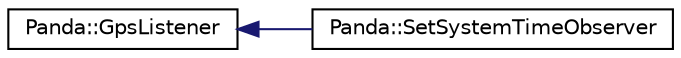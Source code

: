 digraph "Graphical Class Hierarchy"
{
  edge [fontname="Helvetica",fontsize="10",labelfontname="Helvetica",labelfontsize="10"];
  node [fontname="Helvetica",fontsize="10",shape=record];
  rankdir="LR";
  Node1 [label="Panda::GpsListener",height=0.2,width=0.4,color="black", fillcolor="white", style="filled",URL="$class_panda_1_1_gps_listener.html",tooltip="An abstract class for new data notifications for new GPS data. "];
  Node1 -> Node2 [dir="back",color="midnightblue",fontsize="10",style="solid",fontname="Helvetica"];
  Node2 [label="Panda::SetSystemTimeObserver",height=0.2,width=0.4,color="black", fillcolor="white", style="filled",URL="$class_panda_1_1_set_system_time_observer.html"];
}
